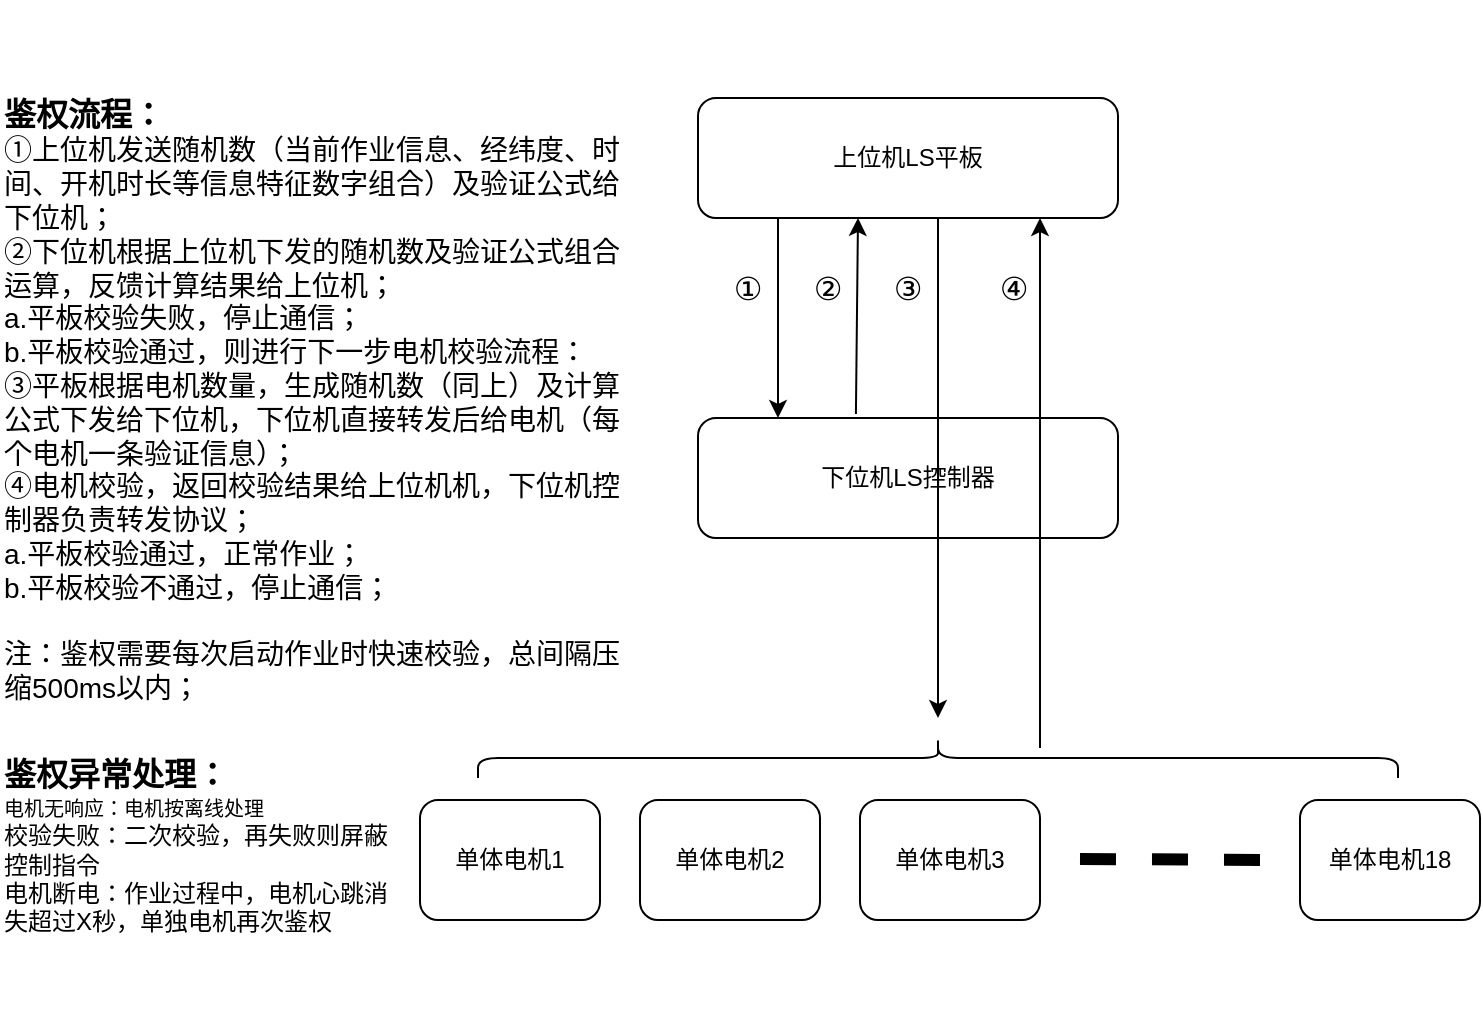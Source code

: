 <mxfile version="27.0.5">
  <diagram name="第 1 页" id="4LYmj-1Jbl8mPOGYtfoL">
    <mxGraphModel dx="1426" dy="743" grid="1" gridSize="10" guides="1" tooltips="1" connect="1" arrows="1" fold="1" page="1" pageScale="1" pageWidth="5000" pageHeight="5000" math="0" shadow="0">
      <root>
        <mxCell id="0" />
        <mxCell id="1" parent="0" />
        <mxCell id="EIx_iSsX4KUcyh-g0H0c-1" value="上位机LS平板" style="rounded=1;whiteSpace=wrap;html=1;" vertex="1" parent="1">
          <mxGeometry x="440" y="200" width="210" height="60" as="geometry" />
        </mxCell>
        <mxCell id="EIx_iSsX4KUcyh-g0H0c-2" value="下位机LS控制器" style="rounded=1;whiteSpace=wrap;html=1;" vertex="1" parent="1">
          <mxGeometry x="440" y="360" width="210" height="60" as="geometry" />
        </mxCell>
        <mxCell id="EIx_iSsX4KUcyh-g0H0c-3" value="单体电机1" style="rounded=1;whiteSpace=wrap;html=1;" vertex="1" parent="1">
          <mxGeometry x="301" y="551" width="90" height="60" as="geometry" />
        </mxCell>
        <mxCell id="EIx_iSsX4KUcyh-g0H0c-4" value="单体电机2" style="rounded=1;whiteSpace=wrap;html=1;" vertex="1" parent="1">
          <mxGeometry x="411" y="551" width="90" height="60" as="geometry" />
        </mxCell>
        <mxCell id="EIx_iSsX4KUcyh-g0H0c-5" value="单体电机3" style="rounded=1;whiteSpace=wrap;html=1;" vertex="1" parent="1">
          <mxGeometry x="521" y="551" width="90" height="60" as="geometry" />
        </mxCell>
        <mxCell id="EIx_iSsX4KUcyh-g0H0c-6" value="" style="endArrow=none;dashed=1;html=1;rounded=1;curved=0;strokeWidth=6;" edge="1" parent="1">
          <mxGeometry width="50" height="50" relative="1" as="geometry">
            <mxPoint x="631" y="580.5" as="sourcePoint" />
            <mxPoint x="731" y="581" as="targetPoint" />
          </mxGeometry>
        </mxCell>
        <mxCell id="EIx_iSsX4KUcyh-g0H0c-7" value="单体电机18" style="rounded=1;whiteSpace=wrap;html=1;" vertex="1" parent="1">
          <mxGeometry x="741" y="551" width="90" height="60" as="geometry" />
        </mxCell>
        <mxCell id="EIx_iSsX4KUcyh-g0H0c-8" value="" style="endArrow=classic;html=1;rounded=0;" edge="1" parent="1">
          <mxGeometry width="50" height="50" relative="1" as="geometry">
            <mxPoint x="480" y="260" as="sourcePoint" />
            <mxPoint x="480" y="360" as="targetPoint" />
          </mxGeometry>
        </mxCell>
        <mxCell id="EIx_iSsX4KUcyh-g0H0c-9" value="①" style="text;html=1;align=center;verticalAlign=middle;whiteSpace=wrap;rounded=0;rotation=0;fontSize=16;" vertex="1" parent="1">
          <mxGeometry x="450" y="280" width="30" height="30" as="geometry" />
        </mxCell>
        <mxCell id="EIx_iSsX4KUcyh-g0H0c-10" value="" style="endArrow=classic;html=1;rounded=0;exitX=0.376;exitY=-0.033;exitDx=0;exitDy=0;exitPerimeter=0;" edge="1" parent="1" source="EIx_iSsX4KUcyh-g0H0c-2">
          <mxGeometry width="50" height="50" relative="1" as="geometry">
            <mxPoint x="520" y="350" as="sourcePoint" />
            <mxPoint x="520" y="260" as="targetPoint" />
          </mxGeometry>
        </mxCell>
        <mxCell id="EIx_iSsX4KUcyh-g0H0c-11" value="②" style="text;html=1;align=center;verticalAlign=middle;whiteSpace=wrap;rounded=0;rotation=0;strokeWidth=1;fontSize=16;" vertex="1" parent="1">
          <mxGeometry x="490" y="280" width="30" height="30" as="geometry" />
        </mxCell>
        <mxCell id="EIx_iSsX4KUcyh-g0H0c-12" value="&lt;font style=&quot;&quot;&gt;&lt;b style=&quot;&quot;&gt;&lt;font style=&quot;font-size: 16px;&quot;&gt;鉴权流程：&lt;/font&gt;&lt;/b&gt;&lt;br&gt;&lt;span style=&quot;font-size: 14px;&quot;&gt;①上位机发送随机数（当前作业信息、经纬度、时间、开机时长等信息特征数字组合）及验证公式给下位机；&lt;/span&gt;&lt;br&gt;&lt;span style=&quot;font-size: 14px;&quot;&gt;②下位机根据上位机下发的随机数及验证公式组合运算，反馈计算结果给上位机；&lt;/span&gt;&lt;/font&gt;&lt;div&gt;&lt;span style=&quot;font-size: 14px;&quot;&gt;a.平板校验失败，停止通信；&lt;br&gt;&lt;/span&gt;&lt;div&gt;&lt;font style=&quot;font-size: 14px;&quot;&gt;b.平板校验通过，则进行下一步电机校验流程：&lt;br&gt;③平板根据电机数量，生成随机数（同上）及计算公式下发给下位机，下位机直接转发后给电机（每个电机一条验证信息）；&lt;br&gt;④电机校验，返回校验结果给上位机机，下位机控制器负责转发协议；&lt;br&gt;a.平板校验通过，正常作业；&lt;br&gt;b.平板校验不通过，停止通信；&lt;br&gt;&lt;br&gt;注：鉴权需要每次启动作业时快速校验，总间隔压缩500ms以内；&lt;/font&gt;&lt;/div&gt;&lt;/div&gt;" style="text;html=1;align=left;verticalAlign=middle;whiteSpace=wrap;rounded=0;" vertex="1" parent="1">
          <mxGeometry x="91" y="151" width="320" height="400" as="geometry" />
        </mxCell>
        <mxCell id="EIx_iSsX4KUcyh-g0H0c-13" value="" style="endArrow=classic;html=1;rounded=0;" edge="1" parent="1">
          <mxGeometry width="50" height="50" relative="1" as="geometry">
            <mxPoint x="560" y="260" as="sourcePoint" />
            <mxPoint x="560" y="510" as="targetPoint" />
          </mxGeometry>
        </mxCell>
        <mxCell id="EIx_iSsX4KUcyh-g0H0c-14" value="③" style="text;html=1;align=center;verticalAlign=middle;whiteSpace=wrap;rounded=0;rotation=0;strokeWidth=1;fontSize=16;" vertex="1" parent="1">
          <mxGeometry x="530" y="280" width="30" height="30" as="geometry" />
        </mxCell>
        <mxCell id="EIx_iSsX4KUcyh-g0H0c-15" value="" style="shape=curlyBracket;whiteSpace=wrap;html=1;rounded=1;labelPosition=left;verticalLabelPosition=middle;align=right;verticalAlign=middle;rotation=90;" vertex="1" parent="1">
          <mxGeometry x="550" y="300" width="20" height="460" as="geometry" />
        </mxCell>
        <mxCell id="EIx_iSsX4KUcyh-g0H0c-16" value="" style="endArrow=classic;html=1;rounded=0;" edge="1" parent="1">
          <mxGeometry width="50" height="50" relative="1" as="geometry">
            <mxPoint x="611" y="525" as="sourcePoint" />
            <mxPoint x="611" y="260" as="targetPoint" />
          </mxGeometry>
        </mxCell>
        <mxCell id="EIx_iSsX4KUcyh-g0H0c-17" value="④" style="text;html=1;align=center;verticalAlign=middle;whiteSpace=wrap;rounded=0;rotation=0;strokeWidth=1;fontSize=16;" vertex="1" parent="1">
          <mxGeometry x="583" y="280" width="30" height="30" as="geometry" />
        </mxCell>
        <mxCell id="EIx_iSsX4KUcyh-g0H0c-18" value="&lt;font style=&quot;&quot;&gt;&lt;font style=&quot;&quot;&gt;&lt;b style=&quot;font-size: 16px;&quot;&gt;鉴权异常处理：&lt;/b&gt;&lt;br&gt;&lt;font size=&quot;1&quot;&gt;电机无响应：电机按离线处理&lt;br&gt;&lt;/font&gt;校验失败：二次校验，再失败则屏蔽控制指令&lt;br&gt;电机断电：作业过程中，电机心跳消失超过X秒，单独电机再次鉴权&lt;br&gt;&lt;/font&gt;&lt;br&gt;&lt;/font&gt;" style="text;html=1;align=left;verticalAlign=middle;whiteSpace=wrap;rounded=0;" vertex="1" parent="1">
          <mxGeometry x="91" y="495.5" width="199" height="171" as="geometry" />
        </mxCell>
      </root>
    </mxGraphModel>
  </diagram>
</mxfile>
